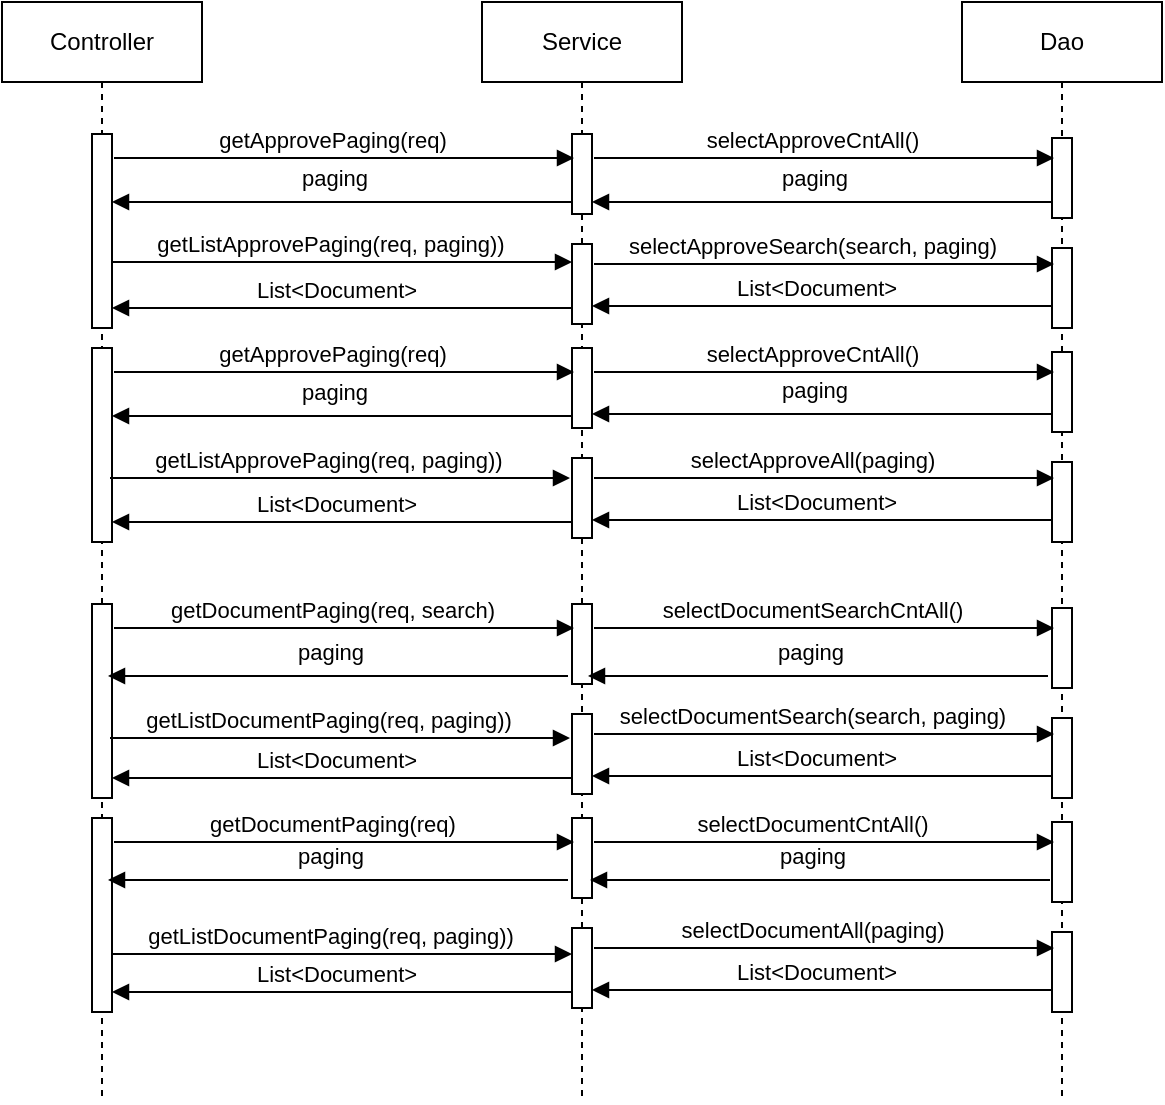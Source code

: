 <mxfile version="13.2.6" type="github">
  <diagram id="GmI4eg5Vj9IhphaG-CfB" name="Page-1">
    <mxGraphModel dx="1422" dy="794" grid="1" gridSize="10" guides="1" tooltips="1" connect="1" arrows="1" fold="1" page="1" pageScale="1" pageWidth="827" pageHeight="1169" math="0" shadow="0">
      <root>
        <mxCell id="0" />
        <mxCell id="1" parent="0" />
        <mxCell id="dw9jjnBZyIxeGPxxYRrR-5" value="Controller" style="shape=umlLifeline;perimeter=lifelinePerimeter;whiteSpace=wrap;html=1;container=1;collapsible=0;recursiveResize=0;outlineConnect=0;" parent="1" vertex="1">
          <mxGeometry x="124" y="80" width="100" height="550" as="geometry" />
        </mxCell>
        <mxCell id="dw9jjnBZyIxeGPxxYRrR-6" value="Service" style="shape=umlLifeline;perimeter=lifelinePerimeter;whiteSpace=wrap;html=1;container=1;collapsible=0;recursiveResize=0;outlineConnect=0;" parent="1" vertex="1">
          <mxGeometry x="364" y="80" width="100" height="550" as="geometry" />
        </mxCell>
        <mxCell id="Astc3gN2xnt3zBdMGdQR-18" value="" style="html=1;points=[];perimeter=orthogonalPerimeter;" vertex="1" parent="dw9jjnBZyIxeGPxxYRrR-6">
          <mxGeometry x="45" y="66" width="10" height="40" as="geometry" />
        </mxCell>
        <mxCell id="Astc3gN2xnt3zBdMGdQR-19" value="" style="html=1;points=[];perimeter=orthogonalPerimeter;" vertex="1" parent="dw9jjnBZyIxeGPxxYRrR-6">
          <mxGeometry x="45" y="121" width="10" height="40" as="geometry" />
        </mxCell>
        <mxCell id="Astc3gN2xnt3zBdMGdQR-20" value="" style="html=1;points=[];perimeter=orthogonalPerimeter;" vertex="1" parent="dw9jjnBZyIxeGPxxYRrR-6">
          <mxGeometry x="45" y="173" width="10" height="40" as="geometry" />
        </mxCell>
        <mxCell id="Astc3gN2xnt3zBdMGdQR-21" value="" style="html=1;points=[];perimeter=orthogonalPerimeter;" vertex="1" parent="dw9jjnBZyIxeGPxxYRrR-6">
          <mxGeometry x="45" y="228" width="10" height="40" as="geometry" />
        </mxCell>
        <mxCell id="Astc3gN2xnt3zBdMGdQR-22" value="" style="html=1;points=[];perimeter=orthogonalPerimeter;" vertex="1" parent="dw9jjnBZyIxeGPxxYRrR-6">
          <mxGeometry x="45" y="301" width="10" height="40" as="geometry" />
        </mxCell>
        <mxCell id="Astc3gN2xnt3zBdMGdQR-23" value="" style="html=1;points=[];perimeter=orthogonalPerimeter;" vertex="1" parent="dw9jjnBZyIxeGPxxYRrR-6">
          <mxGeometry x="45" y="356" width="10" height="40" as="geometry" />
        </mxCell>
        <mxCell id="Astc3gN2xnt3zBdMGdQR-24" value="" style="html=1;points=[];perimeter=orthogonalPerimeter;" vertex="1" parent="dw9jjnBZyIxeGPxxYRrR-6">
          <mxGeometry x="45" y="408" width="10" height="40" as="geometry" />
        </mxCell>
        <mxCell id="Astc3gN2xnt3zBdMGdQR-25" value="" style="html=1;points=[];perimeter=orthogonalPerimeter;" vertex="1" parent="dw9jjnBZyIxeGPxxYRrR-6">
          <mxGeometry x="45" y="463" width="10" height="40" as="geometry" />
        </mxCell>
        <mxCell id="dw9jjnBZyIxeGPxxYRrR-7" value="Dao" style="shape=umlLifeline;perimeter=lifelinePerimeter;whiteSpace=wrap;html=1;container=1;collapsible=0;recursiveResize=0;outlineConnect=0;" parent="1" vertex="1">
          <mxGeometry x="604" y="80" width="100" height="550" as="geometry" />
        </mxCell>
        <mxCell id="V--YnVg1bQpoPxI7jUqb-61" value="" style="html=1;points=[];perimeter=orthogonalPerimeter;" parent="dw9jjnBZyIxeGPxxYRrR-7" vertex="1">
          <mxGeometry x="-435" y="66" width="10" height="97" as="geometry" />
        </mxCell>
        <mxCell id="V--YnVg1bQpoPxI7jUqb-63" value="" style="html=1;points=[];perimeter=orthogonalPerimeter;" parent="dw9jjnBZyIxeGPxxYRrR-7" vertex="1">
          <mxGeometry x="45" y="68" width="10" height="40" as="geometry" />
        </mxCell>
        <mxCell id="V--YnVg1bQpoPxI7jUqb-64" value="getApprovePaging(req)" style="html=1;verticalAlign=bottom;endArrow=block;" parent="dw9jjnBZyIxeGPxxYRrR-7" edge="1">
          <mxGeometry x="-0.058" width="80" relative="1" as="geometry">
            <mxPoint x="-424" y="78" as="sourcePoint" />
            <mxPoint x="-194" y="78" as="targetPoint" />
            <mxPoint as="offset" />
          </mxGeometry>
        </mxCell>
        <mxCell id="V--YnVg1bQpoPxI7jUqb-65" value="selectApproveCntAll()" style="html=1;verticalAlign=bottom;endArrow=block;" parent="dw9jjnBZyIxeGPxxYRrR-7" edge="1">
          <mxGeometry x="-0.058" width="80" relative="1" as="geometry">
            <mxPoint x="-184" y="78" as="sourcePoint" />
            <mxPoint x="46" y="78" as="targetPoint" />
            <mxPoint as="offset" />
          </mxGeometry>
        </mxCell>
        <mxCell id="V--YnVg1bQpoPxI7jUqb-67" value="" style="html=1;points=[];perimeter=orthogonalPerimeter;" parent="dw9jjnBZyIxeGPxxYRrR-7" vertex="1">
          <mxGeometry x="45" y="123" width="10" height="40" as="geometry" />
        </mxCell>
        <mxCell id="V--YnVg1bQpoPxI7jUqb-68" value="selectApproveSearch(search, paging)" style="html=1;verticalAlign=bottom;endArrow=block;" parent="dw9jjnBZyIxeGPxxYRrR-7" edge="1">
          <mxGeometry x="-0.058" width="80" relative="1" as="geometry">
            <mxPoint x="-184" y="131" as="sourcePoint" />
            <mxPoint x="46" y="131" as="targetPoint" />
            <mxPoint as="offset" />
          </mxGeometry>
        </mxCell>
        <mxCell id="V--YnVg1bQpoPxI7jUqb-69" value="List&amp;lt;Document&amp;gt;" style="html=1;verticalAlign=bottom;endArrow=block;" parent="dw9jjnBZyIxeGPxxYRrR-7" edge="1">
          <mxGeometry x="0.026" width="80" relative="1" as="geometry">
            <mxPoint x="45" y="152" as="sourcePoint" />
            <mxPoint x="-185" y="152" as="targetPoint" />
            <mxPoint as="offset" />
          </mxGeometry>
        </mxCell>
        <mxCell id="V--YnVg1bQpoPxI7jUqb-70" value="List&amp;lt;Document&amp;gt;" style="html=1;verticalAlign=bottom;endArrow=block;" parent="dw9jjnBZyIxeGPxxYRrR-7" edge="1">
          <mxGeometry x="0.026" width="80" relative="1" as="geometry">
            <mxPoint x="-195" y="153" as="sourcePoint" />
            <mxPoint x="-425" y="153" as="targetPoint" />
            <mxPoint as="offset" />
          </mxGeometry>
        </mxCell>
        <mxCell id="V--YnVg1bQpoPxI7jUqb-71" value="" style="html=1;points=[];perimeter=orthogonalPerimeter;" parent="dw9jjnBZyIxeGPxxYRrR-7" vertex="1">
          <mxGeometry x="-435" y="173" width="10" height="97" as="geometry" />
        </mxCell>
        <mxCell id="V--YnVg1bQpoPxI7jUqb-73" value="" style="html=1;points=[];perimeter=orthogonalPerimeter;" parent="dw9jjnBZyIxeGPxxYRrR-7" vertex="1">
          <mxGeometry x="45" y="175" width="10" height="40" as="geometry" />
        </mxCell>
        <mxCell id="V--YnVg1bQpoPxI7jUqb-74" value="getApprovePaging(req)" style="html=1;verticalAlign=bottom;endArrow=block;" parent="dw9jjnBZyIxeGPxxYRrR-7" edge="1">
          <mxGeometry x="-0.058" width="80" relative="1" as="geometry">
            <mxPoint x="-424" y="185" as="sourcePoint" />
            <mxPoint x="-194" y="185" as="targetPoint" />
            <mxPoint as="offset" />
          </mxGeometry>
        </mxCell>
        <mxCell id="V--YnVg1bQpoPxI7jUqb-75" value="selectApproveCntAll()" style="html=1;verticalAlign=bottom;endArrow=block;" parent="dw9jjnBZyIxeGPxxYRrR-7" edge="1">
          <mxGeometry x="-0.058" width="80" relative="1" as="geometry">
            <mxPoint x="-184" y="185" as="sourcePoint" />
            <mxPoint x="46" y="185" as="targetPoint" />
            <mxPoint as="offset" />
          </mxGeometry>
        </mxCell>
        <mxCell id="V--YnVg1bQpoPxI7jUqb-77" value="" style="html=1;points=[];perimeter=orthogonalPerimeter;" parent="dw9jjnBZyIxeGPxxYRrR-7" vertex="1">
          <mxGeometry x="45" y="230" width="10" height="40" as="geometry" />
        </mxCell>
        <mxCell id="V--YnVg1bQpoPxI7jUqb-78" value="selectApproveAll(paging)" style="html=1;verticalAlign=bottom;endArrow=block;" parent="dw9jjnBZyIxeGPxxYRrR-7" edge="1">
          <mxGeometry x="-0.058" width="80" relative="1" as="geometry">
            <mxPoint x="-184" y="238" as="sourcePoint" />
            <mxPoint x="46" y="238" as="targetPoint" />
            <mxPoint as="offset" />
          </mxGeometry>
        </mxCell>
        <mxCell id="V--YnVg1bQpoPxI7jUqb-79" value="List&amp;lt;Document&amp;gt;" style="html=1;verticalAlign=bottom;endArrow=block;" parent="dw9jjnBZyIxeGPxxYRrR-7" edge="1">
          <mxGeometry x="0.026" width="80" relative="1" as="geometry">
            <mxPoint x="45" y="259" as="sourcePoint" />
            <mxPoint x="-185" y="259" as="targetPoint" />
            <mxPoint as="offset" />
          </mxGeometry>
        </mxCell>
        <mxCell id="V--YnVg1bQpoPxI7jUqb-80" value="List&amp;lt;Document&amp;gt;" style="html=1;verticalAlign=bottom;endArrow=block;" parent="dw9jjnBZyIxeGPxxYRrR-7" edge="1">
          <mxGeometry x="0.026" width="80" relative="1" as="geometry">
            <mxPoint x="-195" y="260" as="sourcePoint" />
            <mxPoint x="-425" y="260" as="targetPoint" />
            <mxPoint as="offset" />
          </mxGeometry>
        </mxCell>
        <mxCell id="AzmRYx8aAY5YrTBjNprB-73" value="" style="html=1;points=[];perimeter=orthogonalPerimeter;" parent="1" vertex="1">
          <mxGeometry x="169" y="381" width="10" height="97" as="geometry" />
        </mxCell>
        <mxCell id="AzmRYx8aAY5YrTBjNprB-75" value="" style="html=1;points=[];perimeter=orthogonalPerimeter;" parent="1" vertex="1">
          <mxGeometry x="649" y="383" width="10" height="40" as="geometry" />
        </mxCell>
        <mxCell id="AzmRYx8aAY5YrTBjNprB-76" value="getDocumentPaging(req, search)" style="html=1;verticalAlign=bottom;endArrow=block;" parent="1" edge="1">
          <mxGeometry x="-0.058" width="80" relative="1" as="geometry">
            <mxPoint x="180" y="393" as="sourcePoint" />
            <mxPoint x="410" y="393" as="targetPoint" />
            <mxPoint as="offset" />
          </mxGeometry>
        </mxCell>
        <mxCell id="AzmRYx8aAY5YrTBjNprB-77" value="selectDocumentSearchCntAll()" style="html=1;verticalAlign=bottom;endArrow=block;" parent="1" edge="1">
          <mxGeometry x="-0.058" width="80" relative="1" as="geometry">
            <mxPoint x="420" y="393" as="sourcePoint" />
            <mxPoint x="650" y="393" as="targetPoint" />
            <mxPoint as="offset" />
          </mxGeometry>
        </mxCell>
        <mxCell id="AzmRYx8aAY5YrTBjNprB-79" value="" style="html=1;points=[];perimeter=orthogonalPerimeter;" parent="1" vertex="1">
          <mxGeometry x="649" y="438" width="10" height="40" as="geometry" />
        </mxCell>
        <mxCell id="AzmRYx8aAY5YrTBjNprB-80" value="selectDocumentSearch(search, paging)" style="html=1;verticalAlign=bottom;endArrow=block;" parent="1" edge="1">
          <mxGeometry x="-0.058" width="80" relative="1" as="geometry">
            <mxPoint x="420" y="446" as="sourcePoint" />
            <mxPoint x="650" y="446" as="targetPoint" />
            <mxPoint as="offset" />
          </mxGeometry>
        </mxCell>
        <mxCell id="AzmRYx8aAY5YrTBjNprB-81" value="List&amp;lt;Document&amp;gt;" style="html=1;verticalAlign=bottom;endArrow=block;" parent="1" edge="1">
          <mxGeometry x="0.026" width="80" relative="1" as="geometry">
            <mxPoint x="649" y="467" as="sourcePoint" />
            <mxPoint x="419" y="467" as="targetPoint" />
            <mxPoint as="offset" />
          </mxGeometry>
        </mxCell>
        <mxCell id="AzmRYx8aAY5YrTBjNprB-82" value="List&amp;lt;Document&amp;gt;" style="html=1;verticalAlign=bottom;endArrow=block;" parent="1" edge="1">
          <mxGeometry x="0.026" width="80" relative="1" as="geometry">
            <mxPoint x="409" y="468" as="sourcePoint" />
            <mxPoint x="179" y="468" as="targetPoint" />
            <mxPoint as="offset" />
          </mxGeometry>
        </mxCell>
        <mxCell id="AzmRYx8aAY5YrTBjNprB-83" value="" style="html=1;points=[];perimeter=orthogonalPerimeter;" parent="1" vertex="1">
          <mxGeometry x="169" y="488" width="10" height="97" as="geometry" />
        </mxCell>
        <mxCell id="AzmRYx8aAY5YrTBjNprB-85" value="" style="html=1;points=[];perimeter=orthogonalPerimeter;" parent="1" vertex="1">
          <mxGeometry x="649" y="490" width="10" height="40" as="geometry" />
        </mxCell>
        <mxCell id="AzmRYx8aAY5YrTBjNprB-86" value="getDocumentPaging(req)" style="html=1;verticalAlign=bottom;endArrow=block;" parent="1" edge="1">
          <mxGeometry x="-0.058" width="80" relative="1" as="geometry">
            <mxPoint x="180" y="500" as="sourcePoint" />
            <mxPoint x="410" y="500" as="targetPoint" />
            <mxPoint as="offset" />
          </mxGeometry>
        </mxCell>
        <mxCell id="AzmRYx8aAY5YrTBjNprB-87" value="selectDocumentCntAll()" style="html=1;verticalAlign=bottom;endArrow=block;" parent="1" edge="1">
          <mxGeometry x="-0.058" width="80" relative="1" as="geometry">
            <mxPoint x="420" y="500" as="sourcePoint" />
            <mxPoint x="650" y="500" as="targetPoint" />
            <mxPoint as="offset" />
          </mxGeometry>
        </mxCell>
        <mxCell id="AzmRYx8aAY5YrTBjNprB-89" value="" style="html=1;points=[];perimeter=orthogonalPerimeter;" parent="1" vertex="1">
          <mxGeometry x="649" y="545" width="10" height="40" as="geometry" />
        </mxCell>
        <mxCell id="AzmRYx8aAY5YrTBjNprB-90" value="selectDocumentAll(paging)" style="html=1;verticalAlign=bottom;endArrow=block;" parent="1" edge="1">
          <mxGeometry x="-0.058" width="80" relative="1" as="geometry">
            <mxPoint x="420" y="553" as="sourcePoint" />
            <mxPoint x="650" y="553" as="targetPoint" />
            <mxPoint as="offset" />
          </mxGeometry>
        </mxCell>
        <mxCell id="AzmRYx8aAY5YrTBjNprB-91" value="List&amp;lt;Document&amp;gt;" style="html=1;verticalAlign=bottom;endArrow=block;" parent="1" edge="1">
          <mxGeometry x="0.026" width="80" relative="1" as="geometry">
            <mxPoint x="649" y="574" as="sourcePoint" />
            <mxPoint x="419" y="574" as="targetPoint" />
            <mxPoint as="offset" />
          </mxGeometry>
        </mxCell>
        <mxCell id="AzmRYx8aAY5YrTBjNprB-92" value="List&amp;lt;Document&amp;gt;" style="html=1;verticalAlign=bottom;endArrow=block;" parent="1" edge="1">
          <mxGeometry x="0.026" width="80" relative="1" as="geometry">
            <mxPoint x="409" y="575" as="sourcePoint" />
            <mxPoint x="179" y="575" as="targetPoint" />
            <mxPoint as="offset" />
          </mxGeometry>
        </mxCell>
        <mxCell id="Astc3gN2xnt3zBdMGdQR-3" value="getListApprovePaging(req, paging))" style="html=1;verticalAlign=bottom;endArrow=block;" edge="1" parent="1">
          <mxGeometry x="-0.058" width="80" relative="1" as="geometry">
            <mxPoint x="179" y="210" as="sourcePoint" />
            <mxPoint x="409" y="210" as="targetPoint" />
            <mxPoint as="offset" />
          </mxGeometry>
        </mxCell>
        <mxCell id="Astc3gN2xnt3zBdMGdQR-5" value="getListApprovePaging(req, paging))" style="html=1;verticalAlign=bottom;endArrow=block;" edge="1" parent="1">
          <mxGeometry x="-0.058" width="80" relative="1" as="geometry">
            <mxPoint x="178" y="318" as="sourcePoint" />
            <mxPoint x="408" y="318" as="targetPoint" />
            <mxPoint as="offset" />
          </mxGeometry>
        </mxCell>
        <mxCell id="Astc3gN2xnt3zBdMGdQR-7" value="getListDocumentPaging(req, paging))" style="html=1;verticalAlign=bottom;endArrow=block;" edge="1" parent="1">
          <mxGeometry x="-0.058" width="80" relative="1" as="geometry">
            <mxPoint x="178" y="448" as="sourcePoint" />
            <mxPoint x="408" y="448" as="targetPoint" />
            <mxPoint as="offset" />
          </mxGeometry>
        </mxCell>
        <mxCell id="Astc3gN2xnt3zBdMGdQR-9" value="getListDocumentPaging(req, paging))" style="html=1;verticalAlign=bottom;endArrow=block;" edge="1" parent="1">
          <mxGeometry x="-0.058" width="80" relative="1" as="geometry">
            <mxPoint x="179" y="556" as="sourcePoint" />
            <mxPoint x="409" y="556" as="targetPoint" />
            <mxPoint as="offset" />
          </mxGeometry>
        </mxCell>
        <mxCell id="V--YnVg1bQpoPxI7jUqb-66" value="paging" style="html=1;verticalAlign=bottom;endArrow=block;" parent="1" edge="1">
          <mxGeometry x="0.035" y="-3" width="80" relative="1" as="geometry">
            <mxPoint x="649" y="180" as="sourcePoint" />
            <mxPoint x="419" y="180" as="targetPoint" />
            <mxPoint as="offset" />
          </mxGeometry>
        </mxCell>
        <mxCell id="Astc3gN2xnt3zBdMGdQR-10" value="paging" style="html=1;verticalAlign=bottom;endArrow=block;" edge="1" parent="1">
          <mxGeometry x="0.035" y="-3" width="80" relative="1" as="geometry">
            <mxPoint x="409" y="180" as="sourcePoint" />
            <mxPoint x="179" y="180" as="targetPoint" />
            <mxPoint as="offset" />
          </mxGeometry>
        </mxCell>
        <mxCell id="Astc3gN2xnt3zBdMGdQR-11" value="paging" style="html=1;verticalAlign=bottom;endArrow=block;" edge="1" parent="1">
          <mxGeometry x="0.035" y="-3" width="80" relative="1" as="geometry">
            <mxPoint x="649" y="286" as="sourcePoint" />
            <mxPoint x="419" y="286" as="targetPoint" />
            <mxPoint as="offset" />
          </mxGeometry>
        </mxCell>
        <mxCell id="Astc3gN2xnt3zBdMGdQR-12" value="paging" style="html=1;verticalAlign=bottom;endArrow=block;" edge="1" parent="1">
          <mxGeometry x="0.035" y="-3" width="80" relative="1" as="geometry">
            <mxPoint x="409" y="287" as="sourcePoint" />
            <mxPoint x="179" y="287" as="targetPoint" />
            <mxPoint as="offset" />
          </mxGeometry>
        </mxCell>
        <mxCell id="Astc3gN2xnt3zBdMGdQR-14" value="paging" style="html=1;verticalAlign=bottom;endArrow=block;" edge="1" parent="1">
          <mxGeometry x="0.035" y="-3" width="80" relative="1" as="geometry">
            <mxPoint x="647" y="417" as="sourcePoint" />
            <mxPoint x="417" y="417" as="targetPoint" />
            <mxPoint as="offset" />
          </mxGeometry>
        </mxCell>
        <mxCell id="Astc3gN2xnt3zBdMGdQR-15" value="paging" style="html=1;verticalAlign=bottom;endArrow=block;" edge="1" parent="1">
          <mxGeometry x="0.035" y="-3" width="80" relative="1" as="geometry">
            <mxPoint x="407" y="417" as="sourcePoint" />
            <mxPoint x="177" y="417" as="targetPoint" />
            <mxPoint as="offset" />
          </mxGeometry>
        </mxCell>
        <mxCell id="Astc3gN2xnt3zBdMGdQR-16" value="paging" style="html=1;verticalAlign=bottom;endArrow=block;" edge="1" parent="1">
          <mxGeometry x="0.035" y="-3" width="80" relative="1" as="geometry">
            <mxPoint x="648" y="519" as="sourcePoint" />
            <mxPoint x="418" y="519" as="targetPoint" />
            <mxPoint as="offset" />
          </mxGeometry>
        </mxCell>
        <mxCell id="Astc3gN2xnt3zBdMGdQR-17" value="paging" style="html=1;verticalAlign=bottom;endArrow=block;" edge="1" parent="1">
          <mxGeometry x="0.035" y="-3" width="80" relative="1" as="geometry">
            <mxPoint x="407" y="519" as="sourcePoint" />
            <mxPoint x="177" y="519" as="targetPoint" />
            <mxPoint as="offset" />
          </mxGeometry>
        </mxCell>
      </root>
    </mxGraphModel>
  </diagram>
</mxfile>
